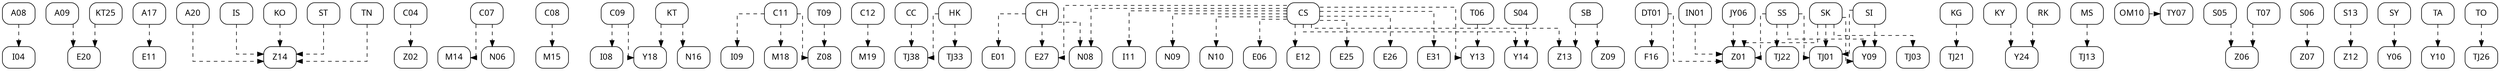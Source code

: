 digraph {
  graph [splines="ortho", model="mds"];
  node [shape="Mrecord", fontname="Noto", fontcolor="black", color="#f00"];
  edge [dir="none"];

  // EDGES ===================
  //
  // Attribute legend:
  //   - len: The actual walking/ride time of the edge in MINUTES.
  // Rank is the same if the station is the same building.
  // Labels are used to clarify or specify any directions.

  // 乗り換え：

  edge [style="dashed", dir="forward"];

  subgraph Transfers {
    A08 -> I04;
    A09 -> E20;
    A17 -> E11;
    A20 -> Z14;
    C04 -> Z02;
    C07 -> M14;
    C07 -> N06;
    C08 -> M15;
    C09 -> I08;
    C09 -> Y18;
    C11 -> I09;
    C11 -> M18;
    C11 -> Z08;
    C12 -> M19;
    CC -> TJ38;
    CH -> N08;
    CH -> E01;
    CH -> E27;
    CS -> E06;
    CS -> E12;
    CS -> E25;
    CS -> E26;
    CS -> E27;
    CS -> E31;
    CS -> I11;
    CS -> N08;
    CS -> N09;
    CS -> N10;
    CS -> Y13;
    CS -> Y14;
    CS -> Z13;

    DT01 -> F16;
    DT01 -> Z01;

    HK -> TJ33;
    HK -> TJ38;

    IN01 -> Z01;
    IS -> Z14;

    KG -> TJ21;
    KO -> Z14;
    KT -> Y18;
    KT -> N16;
    KT25 -> E20;
    KY -> Y24;

    MS -> TJ13;

    { rank=same; OM10 -> TY07; }

    RK -> Y24;

    S04 -> Y14;
    S05 -> Z06;
    S06 -> Z07;
    S13 -> Z12;

    SB -> Z09;
    SB -> Z13;

    SI -> TJ01;
    SI -> Y09;
    SK -> TJ01;
    SK -> TJ03;
    SK -> Y09;
    SK -> Z01;
    SS -> TJ01;
    SS -> TJ22;
    SS -> Y09;
    SS -> Z01;
    ST -> Z14;
    SY -> Y06;

    T06 -> Y13;
    T07 -> Z06;
    T09 -> Z08;

    TA -> Y10;

    TN -> Z14;
    TO -> TJ26;

    JY06 -> Z01;
  }
}
